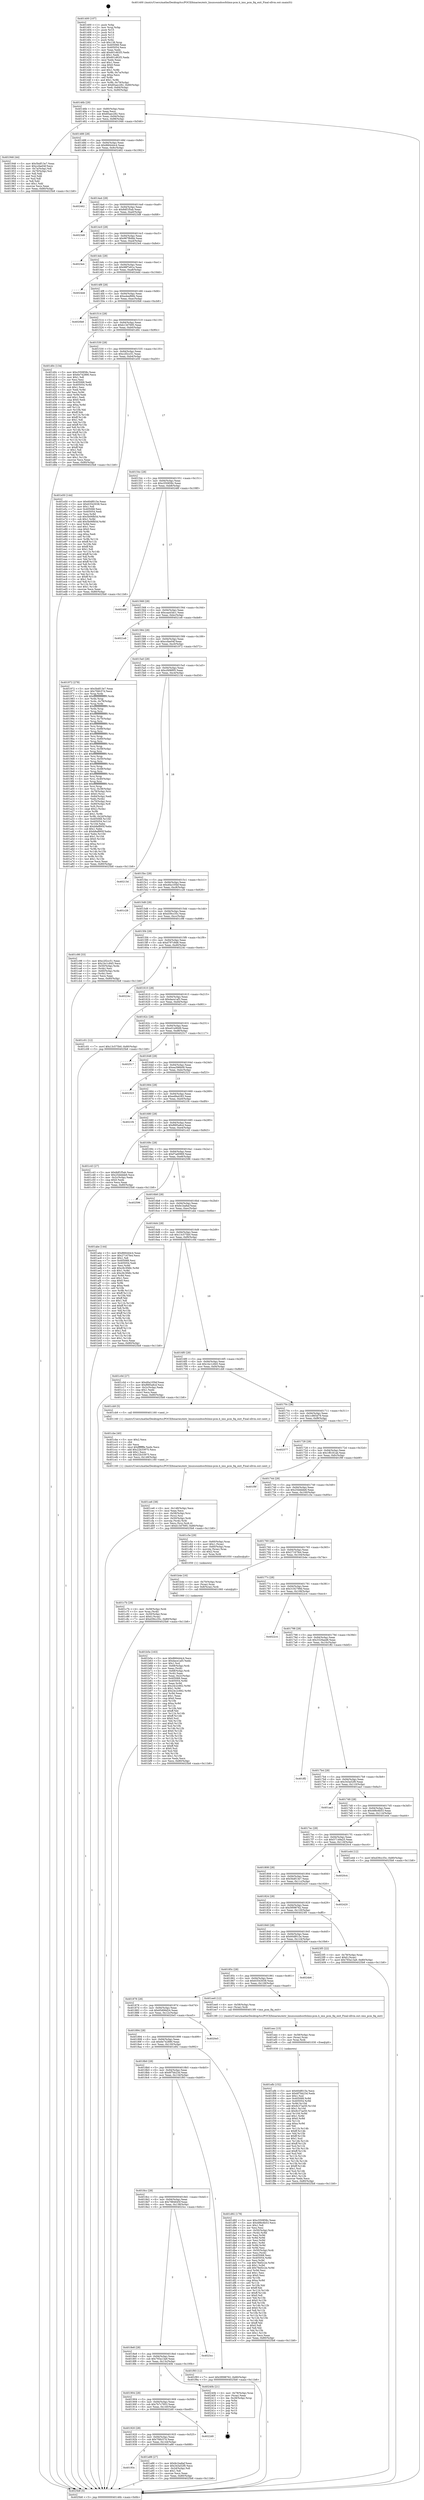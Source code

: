digraph "0x401400" {
  label = "0x401400 (/mnt/c/Users/mathe/Desktop/tcc/POCII/binaries/extr_linuxsoundsocfslimx-pcm.h_imx_pcm_fiq_exit_Final-ollvm.out::main(0))"
  labelloc = "t"
  node[shape=record]

  Entry [label="",width=0.3,height=0.3,shape=circle,fillcolor=black,style=filled]
  "0x40146b" [label="{
     0x40146b [29]\l
     | [instrs]\l
     &nbsp;&nbsp;0x40146b \<+3\>: mov -0x80(%rbp),%eax\l
     &nbsp;&nbsp;0x40146e \<+2\>: mov %eax,%ecx\l
     &nbsp;&nbsp;0x401470 \<+6\>: sub $0x85aec282,%ecx\l
     &nbsp;&nbsp;0x401476 \<+6\>: mov %eax,-0x94(%rbp)\l
     &nbsp;&nbsp;0x40147c \<+6\>: mov %ecx,-0x98(%rbp)\l
     &nbsp;&nbsp;0x401482 \<+6\>: je 0000000000401946 \<main+0x546\>\l
  }"]
  "0x401946" [label="{
     0x401946 [44]\l
     | [instrs]\l
     &nbsp;&nbsp;0x401946 \<+5\>: mov $0x5bdf13e7,%eax\l
     &nbsp;&nbsp;0x40194b \<+5\>: mov $0xccfae04f,%ecx\l
     &nbsp;&nbsp;0x401950 \<+3\>: mov -0x7a(%rbp),%dl\l
     &nbsp;&nbsp;0x401953 \<+4\>: mov -0x79(%rbp),%sil\l
     &nbsp;&nbsp;0x401957 \<+3\>: mov %dl,%dil\l
     &nbsp;&nbsp;0x40195a \<+3\>: and %sil,%dil\l
     &nbsp;&nbsp;0x40195d \<+3\>: xor %sil,%dl\l
     &nbsp;&nbsp;0x401960 \<+3\>: or %dl,%dil\l
     &nbsp;&nbsp;0x401963 \<+4\>: test $0x1,%dil\l
     &nbsp;&nbsp;0x401967 \<+3\>: cmovne %ecx,%eax\l
     &nbsp;&nbsp;0x40196a \<+3\>: mov %eax,-0x80(%rbp)\l
     &nbsp;&nbsp;0x40196d \<+5\>: jmp 00000000004025b8 \<main+0x11b8\>\l
  }"]
  "0x401488" [label="{
     0x401488 [28]\l
     | [instrs]\l
     &nbsp;&nbsp;0x401488 \<+5\>: jmp 000000000040148d \<main+0x8d\>\l
     &nbsp;&nbsp;0x40148d \<+6\>: mov -0x94(%rbp),%eax\l
     &nbsp;&nbsp;0x401493 \<+5\>: sub $0x866444c4,%eax\l
     &nbsp;&nbsp;0x401498 \<+6\>: mov %eax,-0x9c(%rbp)\l
     &nbsp;&nbsp;0x40149e \<+6\>: je 0000000000402462 \<main+0x1062\>\l
  }"]
  "0x4025b8" [label="{
     0x4025b8 [5]\l
     | [instrs]\l
     &nbsp;&nbsp;0x4025b8 \<+5\>: jmp 000000000040146b \<main+0x6b\>\l
  }"]
  "0x401400" [label="{
     0x401400 [107]\l
     | [instrs]\l
     &nbsp;&nbsp;0x401400 \<+1\>: push %rbp\l
     &nbsp;&nbsp;0x401401 \<+3\>: mov %rsp,%rbp\l
     &nbsp;&nbsp;0x401404 \<+2\>: push %r15\l
     &nbsp;&nbsp;0x401406 \<+2\>: push %r14\l
     &nbsp;&nbsp;0x401408 \<+2\>: push %r13\l
     &nbsp;&nbsp;0x40140a \<+2\>: push %r12\l
     &nbsp;&nbsp;0x40140c \<+1\>: push %rbx\l
     &nbsp;&nbsp;0x40140d \<+7\>: sub $0x138,%rsp\l
     &nbsp;&nbsp;0x401414 \<+7\>: mov 0x405068,%eax\l
     &nbsp;&nbsp;0x40141b \<+7\>: mov 0x405054,%ecx\l
     &nbsp;&nbsp;0x401422 \<+2\>: mov %eax,%edx\l
     &nbsp;&nbsp;0x401424 \<+6\>: add $0x601d62f3,%edx\l
     &nbsp;&nbsp;0x40142a \<+3\>: sub $0x1,%edx\l
     &nbsp;&nbsp;0x40142d \<+6\>: sub $0x601d62f3,%edx\l
     &nbsp;&nbsp;0x401433 \<+3\>: imul %edx,%eax\l
     &nbsp;&nbsp;0x401436 \<+3\>: and $0x1,%eax\l
     &nbsp;&nbsp;0x401439 \<+3\>: cmp $0x0,%eax\l
     &nbsp;&nbsp;0x40143c \<+4\>: sete %r8b\l
     &nbsp;&nbsp;0x401440 \<+4\>: and $0x1,%r8b\l
     &nbsp;&nbsp;0x401444 \<+4\>: mov %r8b,-0x7a(%rbp)\l
     &nbsp;&nbsp;0x401448 \<+3\>: cmp $0xa,%ecx\l
     &nbsp;&nbsp;0x40144b \<+4\>: setl %r8b\l
     &nbsp;&nbsp;0x40144f \<+4\>: and $0x1,%r8b\l
     &nbsp;&nbsp;0x401453 \<+4\>: mov %r8b,-0x79(%rbp)\l
     &nbsp;&nbsp;0x401457 \<+7\>: movl $0x85aec282,-0x80(%rbp)\l
     &nbsp;&nbsp;0x40145e \<+6\>: mov %edi,-0x84(%rbp)\l
     &nbsp;&nbsp;0x401464 \<+7\>: mov %rsi,-0x90(%rbp)\l
  }"]
  Exit [label="",width=0.3,height=0.3,shape=circle,fillcolor=black,style=filled,peripheries=2]
  "0x402462" [label="{
     0x402462\l
  }", style=dashed]
  "0x4014a4" [label="{
     0x4014a4 [28]\l
     | [instrs]\l
     &nbsp;&nbsp;0x4014a4 \<+5\>: jmp 00000000004014a9 \<main+0xa9\>\l
     &nbsp;&nbsp;0x4014a9 \<+6\>: mov -0x94(%rbp),%eax\l
     &nbsp;&nbsp;0x4014af \<+5\>: sub $0x8df1f5ab,%eax\l
     &nbsp;&nbsp;0x4014b4 \<+6\>: mov %eax,-0xa0(%rbp)\l
     &nbsp;&nbsp;0x4014ba \<+6\>: je 00000000004023d8 \<main+0xfd8\>\l
  }"]
  "0x401efb" [label="{
     0x401efb [152]\l
     | [instrs]\l
     &nbsp;&nbsp;0x401efb \<+5\>: mov $0x60df015e,%ecx\l
     &nbsp;&nbsp;0x401f00 \<+5\>: mov $0x6f7bb23d,%edx\l
     &nbsp;&nbsp;0x401f05 \<+3\>: mov $0x1,%sil\l
     &nbsp;&nbsp;0x401f08 \<+8\>: mov 0x405068,%r8d\l
     &nbsp;&nbsp;0x401f10 \<+8\>: mov 0x405054,%r9d\l
     &nbsp;&nbsp;0x401f18 \<+3\>: mov %r8d,%r10d\l
     &nbsp;&nbsp;0x401f1b \<+7\>: add $0x9c37ae50,%r10d\l
     &nbsp;&nbsp;0x401f22 \<+4\>: sub $0x1,%r10d\l
     &nbsp;&nbsp;0x401f26 \<+7\>: sub $0x9c37ae50,%r10d\l
     &nbsp;&nbsp;0x401f2d \<+4\>: imul %r10d,%r8d\l
     &nbsp;&nbsp;0x401f31 \<+4\>: and $0x1,%r8d\l
     &nbsp;&nbsp;0x401f35 \<+4\>: cmp $0x0,%r8d\l
     &nbsp;&nbsp;0x401f39 \<+4\>: sete %r11b\l
     &nbsp;&nbsp;0x401f3d \<+4\>: cmp $0xa,%r9d\l
     &nbsp;&nbsp;0x401f41 \<+3\>: setl %bl\l
     &nbsp;&nbsp;0x401f44 \<+3\>: mov %r11b,%r14b\l
     &nbsp;&nbsp;0x401f47 \<+4\>: xor $0xff,%r14b\l
     &nbsp;&nbsp;0x401f4b \<+3\>: mov %bl,%r15b\l
     &nbsp;&nbsp;0x401f4e \<+4\>: xor $0xff,%r15b\l
     &nbsp;&nbsp;0x401f52 \<+4\>: xor $0x1,%sil\l
     &nbsp;&nbsp;0x401f56 \<+3\>: mov %r14b,%r12b\l
     &nbsp;&nbsp;0x401f59 \<+4\>: and $0xff,%r12b\l
     &nbsp;&nbsp;0x401f5d \<+3\>: and %sil,%r11b\l
     &nbsp;&nbsp;0x401f60 \<+3\>: mov %r15b,%r13b\l
     &nbsp;&nbsp;0x401f63 \<+4\>: and $0xff,%r13b\l
     &nbsp;&nbsp;0x401f67 \<+3\>: and %sil,%bl\l
     &nbsp;&nbsp;0x401f6a \<+3\>: or %r11b,%r12b\l
     &nbsp;&nbsp;0x401f6d \<+3\>: or %bl,%r13b\l
     &nbsp;&nbsp;0x401f70 \<+3\>: xor %r13b,%r12b\l
     &nbsp;&nbsp;0x401f73 \<+3\>: or %r15b,%r14b\l
     &nbsp;&nbsp;0x401f76 \<+4\>: xor $0xff,%r14b\l
     &nbsp;&nbsp;0x401f7a \<+4\>: or $0x1,%sil\l
     &nbsp;&nbsp;0x401f7e \<+3\>: and %sil,%r14b\l
     &nbsp;&nbsp;0x401f81 \<+3\>: or %r14b,%r12b\l
     &nbsp;&nbsp;0x401f84 \<+4\>: test $0x1,%r12b\l
     &nbsp;&nbsp;0x401f88 \<+3\>: cmovne %edx,%ecx\l
     &nbsp;&nbsp;0x401f8b \<+3\>: mov %ecx,-0x80(%rbp)\l
     &nbsp;&nbsp;0x401f8e \<+5\>: jmp 00000000004025b8 \<main+0x11b8\>\l
  }"]
  "0x4023d8" [label="{
     0x4023d8\l
  }", style=dashed]
  "0x4014c0" [label="{
     0x4014c0 [28]\l
     | [instrs]\l
     &nbsp;&nbsp;0x4014c0 \<+5\>: jmp 00000000004014c5 \<main+0xc5\>\l
     &nbsp;&nbsp;0x4014c5 \<+6\>: mov -0x94(%rbp),%eax\l
     &nbsp;&nbsp;0x4014cb \<+5\>: sub $0x987f6dbb,%eax\l
     &nbsp;&nbsp;0x4014d0 \<+6\>: mov %eax,-0xa4(%rbp)\l
     &nbsp;&nbsp;0x4014d6 \<+6\>: je 00000000004023e4 \<main+0xfe4\>\l
  }"]
  "0x401eec" [label="{
     0x401eec [15]\l
     | [instrs]\l
     &nbsp;&nbsp;0x401eec \<+4\>: mov -0x58(%rbp),%rax\l
     &nbsp;&nbsp;0x401ef0 \<+3\>: mov (%rax),%rax\l
     &nbsp;&nbsp;0x401ef3 \<+3\>: mov %rax,%rdi\l
     &nbsp;&nbsp;0x401ef6 \<+5\>: call 0000000000401030 \<free@plt\>\l
     | [calls]\l
     &nbsp;&nbsp;0x401030 \{1\} (unknown)\l
  }"]
  "0x4023e4" [label="{
     0x4023e4\l
  }", style=dashed]
  "0x4014dc" [label="{
     0x4014dc [28]\l
     | [instrs]\l
     &nbsp;&nbsp;0x4014dc \<+5\>: jmp 00000000004014e1 \<main+0xe1\>\l
     &nbsp;&nbsp;0x4014e1 \<+6\>: mov -0x94(%rbp),%eax\l
     &nbsp;&nbsp;0x4014e7 \<+5\>: sub $0x98f7e91e,%eax\l
     &nbsp;&nbsp;0x4014ec \<+6\>: mov %eax,-0xa8(%rbp)\l
     &nbsp;&nbsp;0x4014f2 \<+6\>: je 00000000004024dd \<main+0x10dd\>\l
  }"]
  "0x401ce6" [label="{
     0x401ce6 [38]\l
     | [instrs]\l
     &nbsp;&nbsp;0x401ce6 \<+6\>: mov -0x148(%rbp),%ecx\l
     &nbsp;&nbsp;0x401cec \<+3\>: imul %eax,%ecx\l
     &nbsp;&nbsp;0x401cef \<+4\>: mov -0x58(%rbp),%rsi\l
     &nbsp;&nbsp;0x401cf3 \<+3\>: mov (%rsi),%rsi\l
     &nbsp;&nbsp;0x401cf6 \<+4\>: mov -0x50(%rbp),%rdi\l
     &nbsp;&nbsp;0x401cfa \<+3\>: movslq (%rdi),%rdi\l
     &nbsp;&nbsp;0x401cfd \<+3\>: mov %ecx,(%rsi,%rdi,4)\l
     &nbsp;&nbsp;0x401d00 \<+7\>: movl $0xb13d7695,-0x80(%rbp)\l
     &nbsp;&nbsp;0x401d07 \<+5\>: jmp 00000000004025b8 \<main+0x11b8\>\l
  }"]
  "0x4024dd" [label="{
     0x4024dd\l
  }", style=dashed]
  "0x4014f8" [label="{
     0x4014f8 [28]\l
     | [instrs]\l
     &nbsp;&nbsp;0x4014f8 \<+5\>: jmp 00000000004014fd \<main+0xfd\>\l
     &nbsp;&nbsp;0x4014fd \<+6\>: mov -0x94(%rbp),%eax\l
     &nbsp;&nbsp;0x401503 \<+5\>: sub $0xa4eef66b,%eax\l
     &nbsp;&nbsp;0x401508 \<+6\>: mov %eax,-0xac(%rbp)\l
     &nbsp;&nbsp;0x40150e \<+6\>: je 00000000004020b8 \<main+0xcb8\>\l
  }"]
  "0x401cbe" [label="{
     0x401cbe [40]\l
     | [instrs]\l
     &nbsp;&nbsp;0x401cbe \<+5\>: mov $0x2,%ecx\l
     &nbsp;&nbsp;0x401cc3 \<+1\>: cltd\l
     &nbsp;&nbsp;0x401cc4 \<+2\>: idiv %ecx\l
     &nbsp;&nbsp;0x401cc6 \<+6\>: imul $0xfffffffe,%edx,%ecx\l
     &nbsp;&nbsp;0x401ccc \<+6\>: add $0x22b33975,%ecx\l
     &nbsp;&nbsp;0x401cd2 \<+3\>: add $0x1,%ecx\l
     &nbsp;&nbsp;0x401cd5 \<+6\>: sub $0x22b33975,%ecx\l
     &nbsp;&nbsp;0x401cdb \<+6\>: mov %ecx,-0x148(%rbp)\l
     &nbsp;&nbsp;0x401ce1 \<+5\>: call 0000000000401160 \<next_i\>\l
     | [calls]\l
     &nbsp;&nbsp;0x401160 \{1\} (/mnt/c/Users/mathe/Desktop/tcc/POCII/binaries/extr_linuxsoundsocfslimx-pcm.h_imx_pcm_fiq_exit_Final-ollvm.out::next_i)\l
  }"]
  "0x4020b8" [label="{
     0x4020b8\l
  }", style=dashed]
  "0x401514" [label="{
     0x401514 [28]\l
     | [instrs]\l
     &nbsp;&nbsp;0x401514 \<+5\>: jmp 0000000000401519 \<main+0x119\>\l
     &nbsp;&nbsp;0x401519 \<+6\>: mov -0x94(%rbp),%eax\l
     &nbsp;&nbsp;0x40151f \<+5\>: sub $0xb13d7695,%eax\l
     &nbsp;&nbsp;0x401524 \<+6\>: mov %eax,-0xb0(%rbp)\l
     &nbsp;&nbsp;0x40152a \<+6\>: je 0000000000401d0c \<main+0x90c\>\l
  }"]
  "0x401c7b" [label="{
     0x401c7b [29]\l
     | [instrs]\l
     &nbsp;&nbsp;0x401c7b \<+4\>: mov -0x58(%rbp),%rdi\l
     &nbsp;&nbsp;0x401c7f \<+3\>: mov %rax,(%rdi)\l
     &nbsp;&nbsp;0x401c82 \<+4\>: mov -0x50(%rbp),%rax\l
     &nbsp;&nbsp;0x401c86 \<+6\>: movl $0x0,(%rax)\l
     &nbsp;&nbsp;0x401c8c \<+7\>: movl $0xd39cc35c,-0x80(%rbp)\l
     &nbsp;&nbsp;0x401c93 \<+5\>: jmp 00000000004025b8 \<main+0x11b8\>\l
  }"]
  "0x401d0c" [label="{
     0x401d0c [134]\l
     | [instrs]\l
     &nbsp;&nbsp;0x401d0c \<+5\>: mov $0xc550858c,%eax\l
     &nbsp;&nbsp;0x401d11 \<+5\>: mov $0x6e742890,%ecx\l
     &nbsp;&nbsp;0x401d16 \<+2\>: mov $0x1,%dl\l
     &nbsp;&nbsp;0x401d18 \<+2\>: xor %esi,%esi\l
     &nbsp;&nbsp;0x401d1a \<+7\>: mov 0x405068,%edi\l
     &nbsp;&nbsp;0x401d21 \<+8\>: mov 0x405054,%r8d\l
     &nbsp;&nbsp;0x401d29 \<+3\>: sub $0x1,%esi\l
     &nbsp;&nbsp;0x401d2c \<+3\>: mov %edi,%r9d\l
     &nbsp;&nbsp;0x401d2f \<+3\>: add %esi,%r9d\l
     &nbsp;&nbsp;0x401d32 \<+4\>: imul %r9d,%edi\l
     &nbsp;&nbsp;0x401d36 \<+3\>: and $0x1,%edi\l
     &nbsp;&nbsp;0x401d39 \<+3\>: cmp $0x0,%edi\l
     &nbsp;&nbsp;0x401d3c \<+4\>: sete %r10b\l
     &nbsp;&nbsp;0x401d40 \<+4\>: cmp $0xa,%r8d\l
     &nbsp;&nbsp;0x401d44 \<+4\>: setl %r11b\l
     &nbsp;&nbsp;0x401d48 \<+3\>: mov %r10b,%bl\l
     &nbsp;&nbsp;0x401d4b \<+3\>: xor $0xff,%bl\l
     &nbsp;&nbsp;0x401d4e \<+3\>: mov %r11b,%r14b\l
     &nbsp;&nbsp;0x401d51 \<+4\>: xor $0xff,%r14b\l
     &nbsp;&nbsp;0x401d55 \<+3\>: xor $0x1,%dl\l
     &nbsp;&nbsp;0x401d58 \<+3\>: mov %bl,%r15b\l
     &nbsp;&nbsp;0x401d5b \<+4\>: and $0xff,%r15b\l
     &nbsp;&nbsp;0x401d5f \<+3\>: and %dl,%r10b\l
     &nbsp;&nbsp;0x401d62 \<+3\>: mov %r14b,%r12b\l
     &nbsp;&nbsp;0x401d65 \<+4\>: and $0xff,%r12b\l
     &nbsp;&nbsp;0x401d69 \<+3\>: and %dl,%r11b\l
     &nbsp;&nbsp;0x401d6c \<+3\>: or %r10b,%r15b\l
     &nbsp;&nbsp;0x401d6f \<+3\>: or %r11b,%r12b\l
     &nbsp;&nbsp;0x401d72 \<+3\>: xor %r12b,%r15b\l
     &nbsp;&nbsp;0x401d75 \<+3\>: or %r14b,%bl\l
     &nbsp;&nbsp;0x401d78 \<+3\>: xor $0xff,%bl\l
     &nbsp;&nbsp;0x401d7b \<+3\>: or $0x1,%dl\l
     &nbsp;&nbsp;0x401d7e \<+2\>: and %dl,%bl\l
     &nbsp;&nbsp;0x401d80 \<+3\>: or %bl,%r15b\l
     &nbsp;&nbsp;0x401d83 \<+4\>: test $0x1,%r15b\l
     &nbsp;&nbsp;0x401d87 \<+3\>: cmovne %ecx,%eax\l
     &nbsp;&nbsp;0x401d8a \<+3\>: mov %eax,-0x80(%rbp)\l
     &nbsp;&nbsp;0x401d8d \<+5\>: jmp 00000000004025b8 \<main+0x11b8\>\l
  }"]
  "0x401530" [label="{
     0x401530 [28]\l
     | [instrs]\l
     &nbsp;&nbsp;0x401530 \<+5\>: jmp 0000000000401535 \<main+0x135\>\l
     &nbsp;&nbsp;0x401535 \<+6\>: mov -0x94(%rbp),%eax\l
     &nbsp;&nbsp;0x40153b \<+5\>: sub $0xc2f2cc51,%eax\l
     &nbsp;&nbsp;0x401540 \<+6\>: mov %eax,-0xb4(%rbp)\l
     &nbsp;&nbsp;0x401546 \<+6\>: je 0000000000401e50 \<main+0xa50\>\l
  }"]
  "0x401b5e" [label="{
     0x401b5e [163]\l
     | [instrs]\l
     &nbsp;&nbsp;0x401b5e \<+5\>: mov $0x866444c4,%ecx\l
     &nbsp;&nbsp;0x401b63 \<+5\>: mov $0xdace1af3,%edx\l
     &nbsp;&nbsp;0x401b68 \<+3\>: mov $0x1,%sil\l
     &nbsp;&nbsp;0x401b6b \<+4\>: mov -0x68(%rbp),%rdi\l
     &nbsp;&nbsp;0x401b6f \<+2\>: mov %eax,(%rdi)\l
     &nbsp;&nbsp;0x401b71 \<+4\>: mov -0x68(%rbp),%rdi\l
     &nbsp;&nbsp;0x401b75 \<+2\>: mov (%rdi),%eax\l
     &nbsp;&nbsp;0x401b77 \<+3\>: mov %eax,-0x2c(%rbp)\l
     &nbsp;&nbsp;0x401b7a \<+7\>: mov 0x405068,%eax\l
     &nbsp;&nbsp;0x401b81 \<+8\>: mov 0x405054,%r8d\l
     &nbsp;&nbsp;0x401b89 \<+3\>: mov %eax,%r9d\l
     &nbsp;&nbsp;0x401b8c \<+7\>: sub $0x24c2c662,%r9d\l
     &nbsp;&nbsp;0x401b93 \<+4\>: sub $0x1,%r9d\l
     &nbsp;&nbsp;0x401b97 \<+7\>: add $0x24c2c662,%r9d\l
     &nbsp;&nbsp;0x401b9e \<+4\>: imul %r9d,%eax\l
     &nbsp;&nbsp;0x401ba2 \<+3\>: and $0x1,%eax\l
     &nbsp;&nbsp;0x401ba5 \<+3\>: cmp $0x0,%eax\l
     &nbsp;&nbsp;0x401ba8 \<+4\>: sete %r10b\l
     &nbsp;&nbsp;0x401bac \<+4\>: cmp $0xa,%r8d\l
     &nbsp;&nbsp;0x401bb0 \<+4\>: setl %r11b\l
     &nbsp;&nbsp;0x401bb4 \<+3\>: mov %r10b,%bl\l
     &nbsp;&nbsp;0x401bb7 \<+3\>: xor $0xff,%bl\l
     &nbsp;&nbsp;0x401bba \<+3\>: mov %r11b,%r14b\l
     &nbsp;&nbsp;0x401bbd \<+4\>: xor $0xff,%r14b\l
     &nbsp;&nbsp;0x401bc1 \<+4\>: xor $0x0,%sil\l
     &nbsp;&nbsp;0x401bc5 \<+3\>: mov %bl,%r15b\l
     &nbsp;&nbsp;0x401bc8 \<+4\>: and $0x0,%r15b\l
     &nbsp;&nbsp;0x401bcc \<+3\>: and %sil,%r10b\l
     &nbsp;&nbsp;0x401bcf \<+3\>: mov %r14b,%r12b\l
     &nbsp;&nbsp;0x401bd2 \<+4\>: and $0x0,%r12b\l
     &nbsp;&nbsp;0x401bd6 \<+3\>: and %sil,%r11b\l
     &nbsp;&nbsp;0x401bd9 \<+3\>: or %r10b,%r15b\l
     &nbsp;&nbsp;0x401bdc \<+3\>: or %r11b,%r12b\l
     &nbsp;&nbsp;0x401bdf \<+3\>: xor %r12b,%r15b\l
     &nbsp;&nbsp;0x401be2 \<+3\>: or %r14b,%bl\l
     &nbsp;&nbsp;0x401be5 \<+3\>: xor $0xff,%bl\l
     &nbsp;&nbsp;0x401be8 \<+4\>: or $0x0,%sil\l
     &nbsp;&nbsp;0x401bec \<+3\>: and %sil,%bl\l
     &nbsp;&nbsp;0x401bef \<+3\>: or %bl,%r15b\l
     &nbsp;&nbsp;0x401bf2 \<+4\>: test $0x1,%r15b\l
     &nbsp;&nbsp;0x401bf6 \<+3\>: cmovne %edx,%ecx\l
     &nbsp;&nbsp;0x401bf9 \<+3\>: mov %ecx,-0x80(%rbp)\l
     &nbsp;&nbsp;0x401bfc \<+5\>: jmp 00000000004025b8 \<main+0x11b8\>\l
  }"]
  "0x401e50" [label="{
     0x401e50 [144]\l
     | [instrs]\l
     &nbsp;&nbsp;0x401e50 \<+5\>: mov $0x60df015e,%eax\l
     &nbsp;&nbsp;0x401e55 \<+5\>: mov $0x63543038,%ecx\l
     &nbsp;&nbsp;0x401e5a \<+2\>: mov $0x1,%dl\l
     &nbsp;&nbsp;0x401e5c \<+7\>: mov 0x405068,%esi\l
     &nbsp;&nbsp;0x401e63 \<+7\>: mov 0x405054,%edi\l
     &nbsp;&nbsp;0x401e6a \<+3\>: mov %esi,%r8d\l
     &nbsp;&nbsp;0x401e6d \<+7\>: sub $0x5b06fb5d,%r8d\l
     &nbsp;&nbsp;0x401e74 \<+4\>: sub $0x1,%r8d\l
     &nbsp;&nbsp;0x401e78 \<+7\>: add $0x5b06fb5d,%r8d\l
     &nbsp;&nbsp;0x401e7f \<+4\>: imul %r8d,%esi\l
     &nbsp;&nbsp;0x401e83 \<+3\>: and $0x1,%esi\l
     &nbsp;&nbsp;0x401e86 \<+3\>: cmp $0x0,%esi\l
     &nbsp;&nbsp;0x401e89 \<+4\>: sete %r9b\l
     &nbsp;&nbsp;0x401e8d \<+3\>: cmp $0xa,%edi\l
     &nbsp;&nbsp;0x401e90 \<+4\>: setl %r10b\l
     &nbsp;&nbsp;0x401e94 \<+3\>: mov %r9b,%r11b\l
     &nbsp;&nbsp;0x401e97 \<+4\>: xor $0xff,%r11b\l
     &nbsp;&nbsp;0x401e9b \<+3\>: mov %r10b,%bl\l
     &nbsp;&nbsp;0x401e9e \<+3\>: xor $0xff,%bl\l
     &nbsp;&nbsp;0x401ea1 \<+3\>: xor $0x1,%dl\l
     &nbsp;&nbsp;0x401ea4 \<+3\>: mov %r11b,%r14b\l
     &nbsp;&nbsp;0x401ea7 \<+4\>: and $0xff,%r14b\l
     &nbsp;&nbsp;0x401eab \<+3\>: and %dl,%r9b\l
     &nbsp;&nbsp;0x401eae \<+3\>: mov %bl,%r15b\l
     &nbsp;&nbsp;0x401eb1 \<+4\>: and $0xff,%r15b\l
     &nbsp;&nbsp;0x401eb5 \<+3\>: and %dl,%r10b\l
     &nbsp;&nbsp;0x401eb8 \<+3\>: or %r9b,%r14b\l
     &nbsp;&nbsp;0x401ebb \<+3\>: or %r10b,%r15b\l
     &nbsp;&nbsp;0x401ebe \<+3\>: xor %r15b,%r14b\l
     &nbsp;&nbsp;0x401ec1 \<+3\>: or %bl,%r11b\l
     &nbsp;&nbsp;0x401ec4 \<+4\>: xor $0xff,%r11b\l
     &nbsp;&nbsp;0x401ec8 \<+3\>: or $0x1,%dl\l
     &nbsp;&nbsp;0x401ecb \<+3\>: and %dl,%r11b\l
     &nbsp;&nbsp;0x401ece \<+3\>: or %r11b,%r14b\l
     &nbsp;&nbsp;0x401ed1 \<+4\>: test $0x1,%r14b\l
     &nbsp;&nbsp;0x401ed5 \<+3\>: cmovne %ecx,%eax\l
     &nbsp;&nbsp;0x401ed8 \<+3\>: mov %eax,-0x80(%rbp)\l
     &nbsp;&nbsp;0x401edb \<+5\>: jmp 00000000004025b8 \<main+0x11b8\>\l
  }"]
  "0x40154c" [label="{
     0x40154c [28]\l
     | [instrs]\l
     &nbsp;&nbsp;0x40154c \<+5\>: jmp 0000000000401551 \<main+0x151\>\l
     &nbsp;&nbsp;0x401551 \<+6\>: mov -0x94(%rbp),%eax\l
     &nbsp;&nbsp;0x401557 \<+5\>: sub $0xc550858c,%eax\l
     &nbsp;&nbsp;0x40155c \<+6\>: mov %eax,-0xb8(%rbp)\l
     &nbsp;&nbsp;0x401562 \<+6\>: je 000000000040248f \<main+0x108f\>\l
  }"]
  "0x40193c" [label="{
     0x40193c\l
  }", style=dashed]
  "0x40248f" [label="{
     0x40248f\l
  }", style=dashed]
  "0x401568" [label="{
     0x401568 [28]\l
     | [instrs]\l
     &nbsp;&nbsp;0x401568 \<+5\>: jmp 000000000040156d \<main+0x16d\>\l
     &nbsp;&nbsp;0x40156d \<+6\>: mov -0x94(%rbp),%eax\l
     &nbsp;&nbsp;0x401573 \<+5\>: sub $0xcaa43dc1,%eax\l
     &nbsp;&nbsp;0x401578 \<+6\>: mov %eax,-0xbc(%rbp)\l
     &nbsp;&nbsp;0x40157e \<+6\>: je 00000000004021e8 \<main+0xde8\>\l
  }"]
  "0x401a88" [label="{
     0x401a88 [27]\l
     | [instrs]\l
     &nbsp;&nbsp;0x401a88 \<+5\>: mov $0xfe1ba8af,%eax\l
     &nbsp;&nbsp;0x401a8d \<+5\>: mov $0x343a52f0,%ecx\l
     &nbsp;&nbsp;0x401a92 \<+3\>: mov -0x2d(%rbp),%dl\l
     &nbsp;&nbsp;0x401a95 \<+3\>: test $0x1,%dl\l
     &nbsp;&nbsp;0x401a98 \<+3\>: cmovne %ecx,%eax\l
     &nbsp;&nbsp;0x401a9b \<+3\>: mov %eax,-0x80(%rbp)\l
     &nbsp;&nbsp;0x401a9e \<+5\>: jmp 00000000004025b8 \<main+0x11b8\>\l
  }"]
  "0x4021e8" [label="{
     0x4021e8\l
  }", style=dashed]
  "0x401584" [label="{
     0x401584 [28]\l
     | [instrs]\l
     &nbsp;&nbsp;0x401584 \<+5\>: jmp 0000000000401589 \<main+0x189\>\l
     &nbsp;&nbsp;0x401589 \<+6\>: mov -0x94(%rbp),%eax\l
     &nbsp;&nbsp;0x40158f \<+5\>: sub $0xccfae04f,%eax\l
     &nbsp;&nbsp;0x401594 \<+6\>: mov %eax,-0xc0(%rbp)\l
     &nbsp;&nbsp;0x40159a \<+6\>: je 0000000000401972 \<main+0x572\>\l
  }"]
  "0x401920" [label="{
     0x401920 [28]\l
     | [instrs]\l
     &nbsp;&nbsp;0x401920 \<+5\>: jmp 0000000000401925 \<main+0x525\>\l
     &nbsp;&nbsp;0x401925 \<+6\>: mov -0x94(%rbp),%eax\l
     &nbsp;&nbsp;0x40192b \<+5\>: sub $0x7f4fc57d,%eax\l
     &nbsp;&nbsp;0x401930 \<+6\>: mov %eax,-0x144(%rbp)\l
     &nbsp;&nbsp;0x401936 \<+6\>: je 0000000000401a88 \<main+0x688\>\l
  }"]
  "0x401972" [label="{
     0x401972 [278]\l
     | [instrs]\l
     &nbsp;&nbsp;0x401972 \<+5\>: mov $0x5bdf13e7,%eax\l
     &nbsp;&nbsp;0x401977 \<+5\>: mov $0x7f4fc57d,%ecx\l
     &nbsp;&nbsp;0x40197c \<+3\>: mov %rsp,%rdx\l
     &nbsp;&nbsp;0x40197f \<+4\>: add $0xfffffffffffffff0,%rdx\l
     &nbsp;&nbsp;0x401983 \<+3\>: mov %rdx,%rsp\l
     &nbsp;&nbsp;0x401986 \<+4\>: mov %rdx,-0x78(%rbp)\l
     &nbsp;&nbsp;0x40198a \<+3\>: mov %rsp,%rdx\l
     &nbsp;&nbsp;0x40198d \<+4\>: add $0xfffffffffffffff0,%rdx\l
     &nbsp;&nbsp;0x401991 \<+3\>: mov %rdx,%rsp\l
     &nbsp;&nbsp;0x401994 \<+3\>: mov %rsp,%rsi\l
     &nbsp;&nbsp;0x401997 \<+4\>: add $0xfffffffffffffff0,%rsi\l
     &nbsp;&nbsp;0x40199b \<+3\>: mov %rsi,%rsp\l
     &nbsp;&nbsp;0x40199e \<+4\>: mov %rsi,-0x70(%rbp)\l
     &nbsp;&nbsp;0x4019a2 \<+3\>: mov %rsp,%rsi\l
     &nbsp;&nbsp;0x4019a5 \<+4\>: add $0xfffffffffffffff0,%rsi\l
     &nbsp;&nbsp;0x4019a9 \<+3\>: mov %rsi,%rsp\l
     &nbsp;&nbsp;0x4019ac \<+4\>: mov %rsi,-0x68(%rbp)\l
     &nbsp;&nbsp;0x4019b0 \<+3\>: mov %rsp,%rsi\l
     &nbsp;&nbsp;0x4019b3 \<+4\>: add $0xfffffffffffffff0,%rsi\l
     &nbsp;&nbsp;0x4019b7 \<+3\>: mov %rsi,%rsp\l
     &nbsp;&nbsp;0x4019ba \<+4\>: mov %rsi,-0x60(%rbp)\l
     &nbsp;&nbsp;0x4019be \<+3\>: mov %rsp,%rsi\l
     &nbsp;&nbsp;0x4019c1 \<+4\>: add $0xfffffffffffffff0,%rsi\l
     &nbsp;&nbsp;0x4019c5 \<+3\>: mov %rsi,%rsp\l
     &nbsp;&nbsp;0x4019c8 \<+4\>: mov %rsi,-0x58(%rbp)\l
     &nbsp;&nbsp;0x4019cc \<+3\>: mov %rsp,%rsi\l
     &nbsp;&nbsp;0x4019cf \<+4\>: add $0xfffffffffffffff0,%rsi\l
     &nbsp;&nbsp;0x4019d3 \<+3\>: mov %rsi,%rsp\l
     &nbsp;&nbsp;0x4019d6 \<+4\>: mov %rsi,-0x50(%rbp)\l
     &nbsp;&nbsp;0x4019da \<+3\>: mov %rsp,%rsi\l
     &nbsp;&nbsp;0x4019dd \<+4\>: add $0xfffffffffffffff0,%rsi\l
     &nbsp;&nbsp;0x4019e1 \<+3\>: mov %rsi,%rsp\l
     &nbsp;&nbsp;0x4019e4 \<+4\>: mov %rsi,-0x48(%rbp)\l
     &nbsp;&nbsp;0x4019e8 \<+3\>: mov %rsp,%rsi\l
     &nbsp;&nbsp;0x4019eb \<+4\>: add $0xfffffffffffffff0,%rsi\l
     &nbsp;&nbsp;0x4019ef \<+3\>: mov %rsi,%rsp\l
     &nbsp;&nbsp;0x4019f2 \<+4\>: mov %rsi,-0x40(%rbp)\l
     &nbsp;&nbsp;0x4019f6 \<+3\>: mov %rsp,%rsi\l
     &nbsp;&nbsp;0x4019f9 \<+4\>: add $0xfffffffffffffff0,%rsi\l
     &nbsp;&nbsp;0x4019fd \<+3\>: mov %rsi,%rsp\l
     &nbsp;&nbsp;0x401a00 \<+4\>: mov %rsi,-0x38(%rbp)\l
     &nbsp;&nbsp;0x401a04 \<+4\>: mov -0x78(%rbp),%rsi\l
     &nbsp;&nbsp;0x401a08 \<+6\>: movl $0x0,(%rsi)\l
     &nbsp;&nbsp;0x401a0e \<+6\>: mov -0x84(%rbp),%edi\l
     &nbsp;&nbsp;0x401a14 \<+2\>: mov %edi,(%rdx)\l
     &nbsp;&nbsp;0x401a16 \<+4\>: mov -0x70(%rbp),%rsi\l
     &nbsp;&nbsp;0x401a1a \<+7\>: mov -0x90(%rbp),%r8\l
     &nbsp;&nbsp;0x401a21 \<+3\>: mov %r8,(%rsi)\l
     &nbsp;&nbsp;0x401a24 \<+3\>: cmpl $0x2,(%rdx)\l
     &nbsp;&nbsp;0x401a27 \<+4\>: setne %r9b\l
     &nbsp;&nbsp;0x401a2b \<+4\>: and $0x1,%r9b\l
     &nbsp;&nbsp;0x401a2f \<+4\>: mov %r9b,-0x2d(%rbp)\l
     &nbsp;&nbsp;0x401a33 \<+8\>: mov 0x405068,%r10d\l
     &nbsp;&nbsp;0x401a3b \<+8\>: mov 0x405054,%r11d\l
     &nbsp;&nbsp;0x401a43 \<+3\>: mov %r10d,%ebx\l
     &nbsp;&nbsp;0x401a46 \<+6\>: add $0xb8af895f,%ebx\l
     &nbsp;&nbsp;0x401a4c \<+3\>: sub $0x1,%ebx\l
     &nbsp;&nbsp;0x401a4f \<+6\>: sub $0xb8af895f,%ebx\l
     &nbsp;&nbsp;0x401a55 \<+4\>: imul %ebx,%r10d\l
     &nbsp;&nbsp;0x401a59 \<+4\>: and $0x1,%r10d\l
     &nbsp;&nbsp;0x401a5d \<+4\>: cmp $0x0,%r10d\l
     &nbsp;&nbsp;0x401a61 \<+4\>: sete %r9b\l
     &nbsp;&nbsp;0x401a65 \<+4\>: cmp $0xa,%r11d\l
     &nbsp;&nbsp;0x401a69 \<+4\>: setl %r14b\l
     &nbsp;&nbsp;0x401a6d \<+3\>: mov %r9b,%r15b\l
     &nbsp;&nbsp;0x401a70 \<+3\>: and %r14b,%r15b\l
     &nbsp;&nbsp;0x401a73 \<+3\>: xor %r14b,%r9b\l
     &nbsp;&nbsp;0x401a76 \<+3\>: or %r9b,%r15b\l
     &nbsp;&nbsp;0x401a79 \<+4\>: test $0x1,%r15b\l
     &nbsp;&nbsp;0x401a7d \<+3\>: cmovne %ecx,%eax\l
     &nbsp;&nbsp;0x401a80 \<+3\>: mov %eax,-0x80(%rbp)\l
     &nbsp;&nbsp;0x401a83 \<+5\>: jmp 00000000004025b8 \<main+0x11b8\>\l
  }"]
  "0x4015a0" [label="{
     0x4015a0 [28]\l
     | [instrs]\l
     &nbsp;&nbsp;0x4015a0 \<+5\>: jmp 00000000004015a5 \<main+0x1a5\>\l
     &nbsp;&nbsp;0x4015a5 \<+6\>: mov -0x94(%rbp),%eax\l
     &nbsp;&nbsp;0x4015ab \<+5\>: sub $0xcf496f05,%eax\l
     &nbsp;&nbsp;0x4015b0 \<+6\>: mov %eax,-0xc4(%rbp)\l
     &nbsp;&nbsp;0x4015b6 \<+6\>: je 000000000040213d \<main+0xd3d\>\l
  }"]
  "0x4022d0" [label="{
     0x4022d0\l
  }", style=dashed]
  "0x401904" [label="{
     0x401904 [28]\l
     | [instrs]\l
     &nbsp;&nbsp;0x401904 \<+5\>: jmp 0000000000401909 \<main+0x509\>\l
     &nbsp;&nbsp;0x401909 \<+6\>: mov -0x94(%rbp),%eax\l
     &nbsp;&nbsp;0x40190f \<+5\>: sub $0x7b7c7953,%eax\l
     &nbsp;&nbsp;0x401914 \<+6\>: mov %eax,-0x140(%rbp)\l
     &nbsp;&nbsp;0x40191a \<+6\>: je 00000000004022d0 \<main+0xed0\>\l
  }"]
  "0x40213d" [label="{
     0x40213d\l
  }", style=dashed]
  "0x4015bc" [label="{
     0x4015bc [28]\l
     | [instrs]\l
     &nbsp;&nbsp;0x4015bc \<+5\>: jmp 00000000004015c1 \<main+0x1c1\>\l
     &nbsp;&nbsp;0x4015c1 \<+6\>: mov -0x94(%rbp),%eax\l
     &nbsp;&nbsp;0x4015c7 \<+5\>: sub $0xd0a105bf,%eax\l
     &nbsp;&nbsp;0x4015cc \<+6\>: mov %eax,-0xc8(%rbp)\l
     &nbsp;&nbsp;0x4015d2 \<+6\>: je 0000000000401c28 \<main+0x828\>\l
  }"]
  "0x40240b" [label="{
     0x40240b [21]\l
     | [instrs]\l
     &nbsp;&nbsp;0x40240b \<+4\>: mov -0x78(%rbp),%rax\l
     &nbsp;&nbsp;0x40240f \<+2\>: mov (%rax),%eax\l
     &nbsp;&nbsp;0x402411 \<+4\>: lea -0x28(%rbp),%rsp\l
     &nbsp;&nbsp;0x402415 \<+1\>: pop %rbx\l
     &nbsp;&nbsp;0x402416 \<+2\>: pop %r12\l
     &nbsp;&nbsp;0x402418 \<+2\>: pop %r13\l
     &nbsp;&nbsp;0x40241a \<+2\>: pop %r14\l
     &nbsp;&nbsp;0x40241c \<+2\>: pop %r15\l
     &nbsp;&nbsp;0x40241e \<+1\>: pop %rbp\l
     &nbsp;&nbsp;0x40241f \<+1\>: ret\l
  }"]
  "0x401c28" [label="{
     0x401c28\l
  }", style=dashed]
  "0x4015d8" [label="{
     0x4015d8 [28]\l
     | [instrs]\l
     &nbsp;&nbsp;0x4015d8 \<+5\>: jmp 00000000004015dd \<main+0x1dd\>\l
     &nbsp;&nbsp;0x4015dd \<+6\>: mov -0x94(%rbp),%eax\l
     &nbsp;&nbsp;0x4015e3 \<+5\>: sub $0xd39cc35c,%eax\l
     &nbsp;&nbsp;0x4015e8 \<+6\>: mov %eax,-0xcc(%rbp)\l
     &nbsp;&nbsp;0x4015ee \<+6\>: je 0000000000401c98 \<main+0x898\>\l
  }"]
  "0x4018e8" [label="{
     0x4018e8 [28]\l
     | [instrs]\l
     &nbsp;&nbsp;0x4018e8 \<+5\>: jmp 00000000004018ed \<main+0x4ed\>\l
     &nbsp;&nbsp;0x4018ed \<+6\>: mov -0x94(%rbp),%eax\l
     &nbsp;&nbsp;0x4018f3 \<+5\>: sub $0x793a13a9,%eax\l
     &nbsp;&nbsp;0x4018f8 \<+6\>: mov %eax,-0x13c(%rbp)\l
     &nbsp;&nbsp;0x4018fe \<+6\>: je 000000000040240b \<main+0x100b\>\l
  }"]
  "0x401c98" [label="{
     0x401c98 [33]\l
     | [instrs]\l
     &nbsp;&nbsp;0x401c98 \<+5\>: mov $0xc2f2cc51,%eax\l
     &nbsp;&nbsp;0x401c9d \<+5\>: mov $0x1bc1c845,%ecx\l
     &nbsp;&nbsp;0x401ca2 \<+4\>: mov -0x50(%rbp),%rdx\l
     &nbsp;&nbsp;0x401ca6 \<+2\>: mov (%rdx),%esi\l
     &nbsp;&nbsp;0x401ca8 \<+4\>: mov -0x60(%rbp),%rdx\l
     &nbsp;&nbsp;0x401cac \<+2\>: cmp (%rdx),%esi\l
     &nbsp;&nbsp;0x401cae \<+3\>: cmovl %ecx,%eax\l
     &nbsp;&nbsp;0x401cb1 \<+3\>: mov %eax,-0x80(%rbp)\l
     &nbsp;&nbsp;0x401cb4 \<+5\>: jmp 00000000004025b8 \<main+0x11b8\>\l
  }"]
  "0x4015f4" [label="{
     0x4015f4 [28]\l
     | [instrs]\l
     &nbsp;&nbsp;0x4015f4 \<+5\>: jmp 00000000004015f9 \<main+0x1f9\>\l
     &nbsp;&nbsp;0x4015f9 \<+6\>: mov -0x94(%rbp),%eax\l
     &nbsp;&nbsp;0x4015ff \<+5\>: sub $0xd797c8d6,%eax\l
     &nbsp;&nbsp;0x401604 \<+6\>: mov %eax,-0xd0(%rbp)\l
     &nbsp;&nbsp;0x40160a \<+6\>: je 000000000040224c \<main+0xe4c\>\l
  }"]
  "0x4023cc" [label="{
     0x4023cc\l
  }", style=dashed]
  "0x40224c" [label="{
     0x40224c\l
  }", style=dashed]
  "0x401610" [label="{
     0x401610 [28]\l
     | [instrs]\l
     &nbsp;&nbsp;0x401610 \<+5\>: jmp 0000000000401615 \<main+0x215\>\l
     &nbsp;&nbsp;0x401615 \<+6\>: mov -0x94(%rbp),%eax\l
     &nbsp;&nbsp;0x40161b \<+5\>: sub $0xdace1af3,%eax\l
     &nbsp;&nbsp;0x401620 \<+6\>: mov %eax,-0xd4(%rbp)\l
     &nbsp;&nbsp;0x401626 \<+6\>: je 0000000000401c01 \<main+0x801\>\l
  }"]
  "0x4018cc" [label="{
     0x4018cc [28]\l
     | [instrs]\l
     &nbsp;&nbsp;0x4018cc \<+5\>: jmp 00000000004018d1 \<main+0x4d1\>\l
     &nbsp;&nbsp;0x4018d1 \<+6\>: mov -0x94(%rbp),%eax\l
     &nbsp;&nbsp;0x4018d7 \<+5\>: sub $0x7884645f,%eax\l
     &nbsp;&nbsp;0x4018dc \<+6\>: mov %eax,-0x138(%rbp)\l
     &nbsp;&nbsp;0x4018e2 \<+6\>: je 00000000004023cc \<main+0xfcc\>\l
  }"]
  "0x401c01" [label="{
     0x401c01 [12]\l
     | [instrs]\l
     &nbsp;&nbsp;0x401c01 \<+7\>: movl $0x13c575b0,-0x80(%rbp)\l
     &nbsp;&nbsp;0x401c08 \<+5\>: jmp 00000000004025b8 \<main+0x11b8\>\l
  }"]
  "0x40162c" [label="{
     0x40162c [28]\l
     | [instrs]\l
     &nbsp;&nbsp;0x40162c \<+5\>: jmp 0000000000401631 \<main+0x231\>\l
     &nbsp;&nbsp;0x401631 \<+6\>: mov -0x94(%rbp),%eax\l
     &nbsp;&nbsp;0x401637 \<+5\>: sub $0xe01e90d9,%eax\l
     &nbsp;&nbsp;0x40163c \<+6\>: mov %eax,-0xd8(%rbp)\l
     &nbsp;&nbsp;0x401642 \<+6\>: je 0000000000402517 \<main+0x1117\>\l
  }"]
  "0x401f93" [label="{
     0x401f93 [12]\l
     | [instrs]\l
     &nbsp;&nbsp;0x401f93 \<+7\>: movl $0x5f098762,-0x80(%rbp)\l
     &nbsp;&nbsp;0x401f9a \<+5\>: jmp 00000000004025b8 \<main+0x11b8\>\l
  }"]
  "0x402517" [label="{
     0x402517\l
  }", style=dashed]
  "0x401648" [label="{
     0x401648 [28]\l
     | [instrs]\l
     &nbsp;&nbsp;0x401648 \<+5\>: jmp 000000000040164d \<main+0x24d\>\l
     &nbsp;&nbsp;0x40164d \<+6\>: mov -0x94(%rbp),%eax\l
     &nbsp;&nbsp;0x401653 \<+5\>: sub $0xea396b09,%eax\l
     &nbsp;&nbsp;0x401658 \<+6\>: mov %eax,-0xdc(%rbp)\l
     &nbsp;&nbsp;0x40165e \<+6\>: je 0000000000402323 \<main+0xf23\>\l
  }"]
  "0x4018b0" [label="{
     0x4018b0 [28]\l
     | [instrs]\l
     &nbsp;&nbsp;0x4018b0 \<+5\>: jmp 00000000004018b5 \<main+0x4b5\>\l
     &nbsp;&nbsp;0x4018b5 \<+6\>: mov -0x94(%rbp),%eax\l
     &nbsp;&nbsp;0x4018bb \<+5\>: sub $0x6f7bb23d,%eax\l
     &nbsp;&nbsp;0x4018c0 \<+6\>: mov %eax,-0x134(%rbp)\l
     &nbsp;&nbsp;0x4018c6 \<+6\>: je 0000000000401f93 \<main+0xb93\>\l
  }"]
  "0x402323" [label="{
     0x402323\l
  }", style=dashed]
  "0x401664" [label="{
     0x401664 [28]\l
     | [instrs]\l
     &nbsp;&nbsp;0x401664 \<+5\>: jmp 0000000000401669 \<main+0x269\>\l
     &nbsp;&nbsp;0x401669 \<+6\>: mov -0x94(%rbp),%eax\l
     &nbsp;&nbsp;0x40166f \<+5\>: sub $0xed9a4283,%eax\l
     &nbsp;&nbsp;0x401674 \<+6\>: mov %eax,-0xe0(%rbp)\l
     &nbsp;&nbsp;0x40167a \<+6\>: je 00000000004021f4 \<main+0xdf4\>\l
  }"]
  "0x401d92" [label="{
     0x401d92 [178]\l
     | [instrs]\l
     &nbsp;&nbsp;0x401d92 \<+5\>: mov $0xc550858c,%eax\l
     &nbsp;&nbsp;0x401d97 \<+5\>: mov $0x488c6b53,%ecx\l
     &nbsp;&nbsp;0x401d9c \<+2\>: mov $0x1,%dl\l
     &nbsp;&nbsp;0x401d9e \<+2\>: xor %esi,%esi\l
     &nbsp;&nbsp;0x401da0 \<+4\>: mov -0x50(%rbp),%rdi\l
     &nbsp;&nbsp;0x401da4 \<+3\>: mov (%rdi),%r8d\l
     &nbsp;&nbsp;0x401da7 \<+3\>: mov %esi,%r9d\l
     &nbsp;&nbsp;0x401daa \<+3\>: sub %r8d,%r9d\l
     &nbsp;&nbsp;0x401dad \<+3\>: mov %esi,%r8d\l
     &nbsp;&nbsp;0x401db0 \<+4\>: sub $0x1,%r8d\l
     &nbsp;&nbsp;0x401db4 \<+3\>: add %r8d,%r9d\l
     &nbsp;&nbsp;0x401db7 \<+3\>: sub %r9d,%esi\l
     &nbsp;&nbsp;0x401dba \<+4\>: mov -0x50(%rbp),%rdi\l
     &nbsp;&nbsp;0x401dbe \<+2\>: mov %esi,(%rdi)\l
     &nbsp;&nbsp;0x401dc0 \<+7\>: mov 0x405068,%esi\l
     &nbsp;&nbsp;0x401dc7 \<+8\>: mov 0x405054,%r8d\l
     &nbsp;&nbsp;0x401dcf \<+3\>: mov %esi,%r9d\l
     &nbsp;&nbsp;0x401dd2 \<+7\>: sub $0x78ef2c2e,%r9d\l
     &nbsp;&nbsp;0x401dd9 \<+4\>: sub $0x1,%r9d\l
     &nbsp;&nbsp;0x401ddd \<+7\>: add $0x78ef2c2e,%r9d\l
     &nbsp;&nbsp;0x401de4 \<+4\>: imul %r9d,%esi\l
     &nbsp;&nbsp;0x401de8 \<+3\>: and $0x1,%esi\l
     &nbsp;&nbsp;0x401deb \<+3\>: cmp $0x0,%esi\l
     &nbsp;&nbsp;0x401dee \<+4\>: sete %r10b\l
     &nbsp;&nbsp;0x401df2 \<+4\>: cmp $0xa,%r8d\l
     &nbsp;&nbsp;0x401df6 \<+4\>: setl %r11b\l
     &nbsp;&nbsp;0x401dfa \<+3\>: mov %r10b,%bl\l
     &nbsp;&nbsp;0x401dfd \<+3\>: xor $0xff,%bl\l
     &nbsp;&nbsp;0x401e00 \<+3\>: mov %r11b,%r14b\l
     &nbsp;&nbsp;0x401e03 \<+4\>: xor $0xff,%r14b\l
     &nbsp;&nbsp;0x401e07 \<+3\>: xor $0x0,%dl\l
     &nbsp;&nbsp;0x401e0a \<+3\>: mov %bl,%r15b\l
     &nbsp;&nbsp;0x401e0d \<+4\>: and $0x0,%r15b\l
     &nbsp;&nbsp;0x401e11 \<+3\>: and %dl,%r10b\l
     &nbsp;&nbsp;0x401e14 \<+3\>: mov %r14b,%r12b\l
     &nbsp;&nbsp;0x401e17 \<+4\>: and $0x0,%r12b\l
     &nbsp;&nbsp;0x401e1b \<+3\>: and %dl,%r11b\l
     &nbsp;&nbsp;0x401e1e \<+3\>: or %r10b,%r15b\l
     &nbsp;&nbsp;0x401e21 \<+3\>: or %r11b,%r12b\l
     &nbsp;&nbsp;0x401e24 \<+3\>: xor %r12b,%r15b\l
     &nbsp;&nbsp;0x401e27 \<+3\>: or %r14b,%bl\l
     &nbsp;&nbsp;0x401e2a \<+3\>: xor $0xff,%bl\l
     &nbsp;&nbsp;0x401e2d \<+3\>: or $0x0,%dl\l
     &nbsp;&nbsp;0x401e30 \<+2\>: and %dl,%bl\l
     &nbsp;&nbsp;0x401e32 \<+3\>: or %bl,%r15b\l
     &nbsp;&nbsp;0x401e35 \<+4\>: test $0x1,%r15b\l
     &nbsp;&nbsp;0x401e39 \<+3\>: cmovne %ecx,%eax\l
     &nbsp;&nbsp;0x401e3c \<+3\>: mov %eax,-0x80(%rbp)\l
     &nbsp;&nbsp;0x401e3f \<+5\>: jmp 00000000004025b8 \<main+0x11b8\>\l
  }"]
  "0x4021f4" [label="{
     0x4021f4\l
  }", style=dashed]
  "0x401680" [label="{
     0x401680 [28]\l
     | [instrs]\l
     &nbsp;&nbsp;0x401680 \<+5\>: jmp 0000000000401685 \<main+0x285\>\l
     &nbsp;&nbsp;0x401685 \<+6\>: mov -0x94(%rbp),%eax\l
     &nbsp;&nbsp;0x40168b \<+5\>: sub $0xf685a8cd,%eax\l
     &nbsp;&nbsp;0x401690 \<+6\>: mov %eax,-0xe4(%rbp)\l
     &nbsp;&nbsp;0x401696 \<+6\>: je 0000000000401c43 \<main+0x843\>\l
  }"]
  "0x401894" [label="{
     0x401894 [28]\l
     | [instrs]\l
     &nbsp;&nbsp;0x401894 \<+5\>: jmp 0000000000401899 \<main+0x499\>\l
     &nbsp;&nbsp;0x401899 \<+6\>: mov -0x94(%rbp),%eax\l
     &nbsp;&nbsp;0x40189f \<+5\>: sub $0x6e742890,%eax\l
     &nbsp;&nbsp;0x4018a4 \<+6\>: mov %eax,-0x130(%rbp)\l
     &nbsp;&nbsp;0x4018aa \<+6\>: je 0000000000401d92 \<main+0x992\>\l
  }"]
  "0x401c43" [label="{
     0x401c43 [27]\l
     | [instrs]\l
     &nbsp;&nbsp;0x401c43 \<+5\>: mov $0x8df1f5ab,%eax\l
     &nbsp;&nbsp;0x401c48 \<+5\>: mov $0x25dddde6,%ecx\l
     &nbsp;&nbsp;0x401c4d \<+3\>: mov -0x2c(%rbp),%edx\l
     &nbsp;&nbsp;0x401c50 \<+3\>: cmp $0x0,%edx\l
     &nbsp;&nbsp;0x401c53 \<+3\>: cmove %ecx,%eax\l
     &nbsp;&nbsp;0x401c56 \<+3\>: mov %eax,-0x80(%rbp)\l
     &nbsp;&nbsp;0x401c59 \<+5\>: jmp 00000000004025b8 \<main+0x11b8\>\l
  }"]
  "0x40169c" [label="{
     0x40169c [28]\l
     | [instrs]\l
     &nbsp;&nbsp;0x40169c \<+5\>: jmp 00000000004016a1 \<main+0x2a1\>\l
     &nbsp;&nbsp;0x4016a1 \<+6\>: mov -0x94(%rbp),%eax\l
     &nbsp;&nbsp;0x4016a7 \<+5\>: sub $0xf7ad0969,%eax\l
     &nbsp;&nbsp;0x4016ac \<+6\>: mov %eax,-0xe8(%rbp)\l
     &nbsp;&nbsp;0x4016b2 \<+6\>: je 0000000000402596 \<main+0x1196\>\l
  }"]
  "0x4020e5" [label="{
     0x4020e5\l
  }", style=dashed]
  "0x402596" [label="{
     0x402596\l
  }", style=dashed]
  "0x4016b8" [label="{
     0x4016b8 [28]\l
     | [instrs]\l
     &nbsp;&nbsp;0x4016b8 \<+5\>: jmp 00000000004016bd \<main+0x2bd\>\l
     &nbsp;&nbsp;0x4016bd \<+6\>: mov -0x94(%rbp),%eax\l
     &nbsp;&nbsp;0x4016c3 \<+5\>: sub $0xfe1ba8af,%eax\l
     &nbsp;&nbsp;0x4016c8 \<+6\>: mov %eax,-0xec(%rbp)\l
     &nbsp;&nbsp;0x4016ce \<+6\>: je 0000000000401abe \<main+0x6be\>\l
  }"]
  "0x401878" [label="{
     0x401878 [28]\l
     | [instrs]\l
     &nbsp;&nbsp;0x401878 \<+5\>: jmp 000000000040187d \<main+0x47d\>\l
     &nbsp;&nbsp;0x40187d \<+6\>: mov -0x94(%rbp),%eax\l
     &nbsp;&nbsp;0x401883 \<+5\>: sub $0x65d06d24,%eax\l
     &nbsp;&nbsp;0x401888 \<+6\>: mov %eax,-0x12c(%rbp)\l
     &nbsp;&nbsp;0x40188e \<+6\>: je 00000000004020e5 \<main+0xce5\>\l
  }"]
  "0x401abe" [label="{
     0x401abe [144]\l
     | [instrs]\l
     &nbsp;&nbsp;0x401abe \<+5\>: mov $0x866444c4,%eax\l
     &nbsp;&nbsp;0x401ac3 \<+5\>: mov $0x27167fe4,%ecx\l
     &nbsp;&nbsp;0x401ac8 \<+2\>: mov $0x1,%dl\l
     &nbsp;&nbsp;0x401aca \<+7\>: mov 0x405068,%esi\l
     &nbsp;&nbsp;0x401ad1 \<+7\>: mov 0x405054,%edi\l
     &nbsp;&nbsp;0x401ad8 \<+3\>: mov %esi,%r8d\l
     &nbsp;&nbsp;0x401adb \<+7\>: add $0xc9c3f48c,%r8d\l
     &nbsp;&nbsp;0x401ae2 \<+4\>: sub $0x1,%r8d\l
     &nbsp;&nbsp;0x401ae6 \<+7\>: sub $0xc9c3f48c,%r8d\l
     &nbsp;&nbsp;0x401aed \<+4\>: imul %r8d,%esi\l
     &nbsp;&nbsp;0x401af1 \<+3\>: and $0x1,%esi\l
     &nbsp;&nbsp;0x401af4 \<+3\>: cmp $0x0,%esi\l
     &nbsp;&nbsp;0x401af7 \<+4\>: sete %r9b\l
     &nbsp;&nbsp;0x401afb \<+3\>: cmp $0xa,%edi\l
     &nbsp;&nbsp;0x401afe \<+4\>: setl %r10b\l
     &nbsp;&nbsp;0x401b02 \<+3\>: mov %r9b,%r11b\l
     &nbsp;&nbsp;0x401b05 \<+4\>: xor $0xff,%r11b\l
     &nbsp;&nbsp;0x401b09 \<+3\>: mov %r10b,%bl\l
     &nbsp;&nbsp;0x401b0c \<+3\>: xor $0xff,%bl\l
     &nbsp;&nbsp;0x401b0f \<+3\>: xor $0x1,%dl\l
     &nbsp;&nbsp;0x401b12 \<+3\>: mov %r11b,%r14b\l
     &nbsp;&nbsp;0x401b15 \<+4\>: and $0xff,%r14b\l
     &nbsp;&nbsp;0x401b19 \<+3\>: and %dl,%r9b\l
     &nbsp;&nbsp;0x401b1c \<+3\>: mov %bl,%r15b\l
     &nbsp;&nbsp;0x401b1f \<+4\>: and $0xff,%r15b\l
     &nbsp;&nbsp;0x401b23 \<+3\>: and %dl,%r10b\l
     &nbsp;&nbsp;0x401b26 \<+3\>: or %r9b,%r14b\l
     &nbsp;&nbsp;0x401b29 \<+3\>: or %r10b,%r15b\l
     &nbsp;&nbsp;0x401b2c \<+3\>: xor %r15b,%r14b\l
     &nbsp;&nbsp;0x401b2f \<+3\>: or %bl,%r11b\l
     &nbsp;&nbsp;0x401b32 \<+4\>: xor $0xff,%r11b\l
     &nbsp;&nbsp;0x401b36 \<+3\>: or $0x1,%dl\l
     &nbsp;&nbsp;0x401b39 \<+3\>: and %dl,%r11b\l
     &nbsp;&nbsp;0x401b3c \<+3\>: or %r11b,%r14b\l
     &nbsp;&nbsp;0x401b3f \<+4\>: test $0x1,%r14b\l
     &nbsp;&nbsp;0x401b43 \<+3\>: cmovne %ecx,%eax\l
     &nbsp;&nbsp;0x401b46 \<+3\>: mov %eax,-0x80(%rbp)\l
     &nbsp;&nbsp;0x401b49 \<+5\>: jmp 00000000004025b8 \<main+0x11b8\>\l
  }"]
  "0x4016d4" [label="{
     0x4016d4 [28]\l
     | [instrs]\l
     &nbsp;&nbsp;0x4016d4 \<+5\>: jmp 00000000004016d9 \<main+0x2d9\>\l
     &nbsp;&nbsp;0x4016d9 \<+6\>: mov -0x94(%rbp),%eax\l
     &nbsp;&nbsp;0x4016df \<+5\>: sub $0x13c575b0,%eax\l
     &nbsp;&nbsp;0x4016e4 \<+6\>: mov %eax,-0xf0(%rbp)\l
     &nbsp;&nbsp;0x4016ea \<+6\>: je 0000000000401c0d \<main+0x80d\>\l
  }"]
  "0x401ee0" [label="{
     0x401ee0 [12]\l
     | [instrs]\l
     &nbsp;&nbsp;0x401ee0 \<+4\>: mov -0x58(%rbp),%rax\l
     &nbsp;&nbsp;0x401ee4 \<+3\>: mov (%rax),%rdi\l
     &nbsp;&nbsp;0x401ee7 \<+5\>: call 00000000004013f0 \<imx_pcm_fiq_exit\>\l
     | [calls]\l
     &nbsp;&nbsp;0x4013f0 \{1\} (/mnt/c/Users/mathe/Desktop/tcc/POCII/binaries/extr_linuxsoundsocfslimx-pcm.h_imx_pcm_fiq_exit_Final-ollvm.out::imx_pcm_fiq_exit)\l
  }"]
  "0x401c0d" [label="{
     0x401c0d [27]\l
     | [instrs]\l
     &nbsp;&nbsp;0x401c0d \<+5\>: mov $0xd0a105bf,%eax\l
     &nbsp;&nbsp;0x401c12 \<+5\>: mov $0xf685a8cd,%ecx\l
     &nbsp;&nbsp;0x401c17 \<+3\>: mov -0x2c(%rbp),%edx\l
     &nbsp;&nbsp;0x401c1a \<+3\>: cmp $0x1,%edx\l
     &nbsp;&nbsp;0x401c1d \<+3\>: cmovl %ecx,%eax\l
     &nbsp;&nbsp;0x401c20 \<+3\>: mov %eax,-0x80(%rbp)\l
     &nbsp;&nbsp;0x401c23 \<+5\>: jmp 00000000004025b8 \<main+0x11b8\>\l
  }"]
  "0x4016f0" [label="{
     0x4016f0 [28]\l
     | [instrs]\l
     &nbsp;&nbsp;0x4016f0 \<+5\>: jmp 00000000004016f5 \<main+0x2f5\>\l
     &nbsp;&nbsp;0x4016f5 \<+6\>: mov -0x94(%rbp),%eax\l
     &nbsp;&nbsp;0x4016fb \<+5\>: sub $0x1bc1c845,%eax\l
     &nbsp;&nbsp;0x401700 \<+6\>: mov %eax,-0xf4(%rbp)\l
     &nbsp;&nbsp;0x401706 \<+6\>: je 0000000000401cb9 \<main+0x8b9\>\l
  }"]
  "0x40185c" [label="{
     0x40185c [28]\l
     | [instrs]\l
     &nbsp;&nbsp;0x40185c \<+5\>: jmp 0000000000401861 \<main+0x461\>\l
     &nbsp;&nbsp;0x401861 \<+6\>: mov -0x94(%rbp),%eax\l
     &nbsp;&nbsp;0x401867 \<+5\>: sub $0x63543038,%eax\l
     &nbsp;&nbsp;0x40186c \<+6\>: mov %eax,-0x128(%rbp)\l
     &nbsp;&nbsp;0x401872 \<+6\>: je 0000000000401ee0 \<main+0xae0\>\l
  }"]
  "0x401cb9" [label="{
     0x401cb9 [5]\l
     | [instrs]\l
     &nbsp;&nbsp;0x401cb9 \<+5\>: call 0000000000401160 \<next_i\>\l
     | [calls]\l
     &nbsp;&nbsp;0x401160 \{1\} (/mnt/c/Users/mathe/Desktop/tcc/POCII/binaries/extr_linuxsoundsocfslimx-pcm.h_imx_pcm_fiq_exit_Final-ollvm.out::next_i)\l
  }"]
  "0x40170c" [label="{
     0x40170c [28]\l
     | [instrs]\l
     &nbsp;&nbsp;0x40170c \<+5\>: jmp 0000000000401711 \<main+0x311\>\l
     &nbsp;&nbsp;0x401711 \<+6\>: mov -0x94(%rbp),%eax\l
     &nbsp;&nbsp;0x401717 \<+5\>: sub $0x1c865d79,%eax\l
     &nbsp;&nbsp;0x40171c \<+6\>: mov %eax,-0xf8(%rbp)\l
     &nbsp;&nbsp;0x401722 \<+6\>: je 0000000000402577 \<main+0x1177\>\l
  }"]
  "0x4024b6" [label="{
     0x4024b6\l
  }", style=dashed]
  "0x402577" [label="{
     0x402577\l
  }", style=dashed]
  "0x401728" [label="{
     0x401728 [28]\l
     | [instrs]\l
     &nbsp;&nbsp;0x401728 \<+5\>: jmp 000000000040172d \<main+0x32d\>\l
     &nbsp;&nbsp;0x40172d \<+6\>: mov -0x94(%rbp),%eax\l
     &nbsp;&nbsp;0x401733 \<+5\>: sub $0x1f8181ab,%eax\l
     &nbsp;&nbsp;0x401738 \<+6\>: mov %eax,-0xfc(%rbp)\l
     &nbsp;&nbsp;0x40173e \<+6\>: je 0000000000401f9f \<main+0xb9f\>\l
  }"]
  "0x401840" [label="{
     0x401840 [28]\l
     | [instrs]\l
     &nbsp;&nbsp;0x401840 \<+5\>: jmp 0000000000401845 \<main+0x445\>\l
     &nbsp;&nbsp;0x401845 \<+6\>: mov -0x94(%rbp),%eax\l
     &nbsp;&nbsp;0x40184b \<+5\>: sub $0x60df015e,%eax\l
     &nbsp;&nbsp;0x401850 \<+6\>: mov %eax,-0x124(%rbp)\l
     &nbsp;&nbsp;0x401856 \<+6\>: je 00000000004024b6 \<main+0x10b6\>\l
  }"]
  "0x401f9f" [label="{
     0x401f9f\l
  }", style=dashed]
  "0x401744" [label="{
     0x401744 [28]\l
     | [instrs]\l
     &nbsp;&nbsp;0x401744 \<+5\>: jmp 0000000000401749 \<main+0x349\>\l
     &nbsp;&nbsp;0x401749 \<+6\>: mov -0x94(%rbp),%eax\l
     &nbsp;&nbsp;0x40174f \<+5\>: sub $0x25dddde6,%eax\l
     &nbsp;&nbsp;0x401754 \<+6\>: mov %eax,-0x100(%rbp)\l
     &nbsp;&nbsp;0x40175a \<+6\>: je 0000000000401c5e \<main+0x85e\>\l
  }"]
  "0x4023f5" [label="{
     0x4023f5 [22]\l
     | [instrs]\l
     &nbsp;&nbsp;0x4023f5 \<+4\>: mov -0x78(%rbp),%rax\l
     &nbsp;&nbsp;0x4023f9 \<+6\>: movl $0x0,(%rax)\l
     &nbsp;&nbsp;0x4023ff \<+7\>: movl $0x793a13a9,-0x80(%rbp)\l
     &nbsp;&nbsp;0x402406 \<+5\>: jmp 00000000004025b8 \<main+0x11b8\>\l
  }"]
  "0x401c5e" [label="{
     0x401c5e [29]\l
     | [instrs]\l
     &nbsp;&nbsp;0x401c5e \<+4\>: mov -0x60(%rbp),%rax\l
     &nbsp;&nbsp;0x401c62 \<+6\>: movl $0x1,(%rax)\l
     &nbsp;&nbsp;0x401c68 \<+4\>: mov -0x60(%rbp),%rax\l
     &nbsp;&nbsp;0x401c6c \<+3\>: movslq (%rax),%rax\l
     &nbsp;&nbsp;0x401c6f \<+4\>: shl $0x2,%rax\l
     &nbsp;&nbsp;0x401c73 \<+3\>: mov %rax,%rdi\l
     &nbsp;&nbsp;0x401c76 \<+5\>: call 0000000000401050 \<malloc@plt\>\l
     | [calls]\l
     &nbsp;&nbsp;0x401050 \{1\} (unknown)\l
  }"]
  "0x401760" [label="{
     0x401760 [28]\l
     | [instrs]\l
     &nbsp;&nbsp;0x401760 \<+5\>: jmp 0000000000401765 \<main+0x365\>\l
     &nbsp;&nbsp;0x401765 \<+6\>: mov -0x94(%rbp),%eax\l
     &nbsp;&nbsp;0x40176b \<+5\>: sub $0x27167fe4,%eax\l
     &nbsp;&nbsp;0x401770 \<+6\>: mov %eax,-0x104(%rbp)\l
     &nbsp;&nbsp;0x401776 \<+6\>: je 0000000000401b4e \<main+0x74e\>\l
  }"]
  "0x401824" [label="{
     0x401824 [28]\l
     | [instrs]\l
     &nbsp;&nbsp;0x401824 \<+5\>: jmp 0000000000401829 \<main+0x429\>\l
     &nbsp;&nbsp;0x401829 \<+6\>: mov -0x94(%rbp),%eax\l
     &nbsp;&nbsp;0x40182f \<+5\>: sub $0x5f098762,%eax\l
     &nbsp;&nbsp;0x401834 \<+6\>: mov %eax,-0x120(%rbp)\l
     &nbsp;&nbsp;0x40183a \<+6\>: je 00000000004023f5 \<main+0xff5\>\l
  }"]
  "0x401b4e" [label="{
     0x401b4e [16]\l
     | [instrs]\l
     &nbsp;&nbsp;0x401b4e \<+4\>: mov -0x70(%rbp),%rax\l
     &nbsp;&nbsp;0x401b52 \<+3\>: mov (%rax),%rax\l
     &nbsp;&nbsp;0x401b55 \<+4\>: mov 0x8(%rax),%rdi\l
     &nbsp;&nbsp;0x401b59 \<+5\>: call 0000000000401060 \<atoi@plt\>\l
     | [calls]\l
     &nbsp;&nbsp;0x401060 \{1\} (unknown)\l
  }"]
  "0x40177c" [label="{
     0x40177c [28]\l
     | [instrs]\l
     &nbsp;&nbsp;0x40177c \<+5\>: jmp 0000000000401781 \<main+0x381\>\l
     &nbsp;&nbsp;0x401781 \<+6\>: mov -0x94(%rbp),%eax\l
     &nbsp;&nbsp;0x401787 \<+5\>: sub $0x3192799d,%eax\l
     &nbsp;&nbsp;0x40178c \<+6\>: mov %eax,-0x108(%rbp)\l
     &nbsp;&nbsp;0x401792 \<+6\>: je 00000000004022c4 \<main+0xec4\>\l
  }"]
  "0x402420" [label="{
     0x402420\l
  }", style=dashed]
  "0x4022c4" [label="{
     0x4022c4\l
  }", style=dashed]
  "0x401798" [label="{
     0x401798 [28]\l
     | [instrs]\l
     &nbsp;&nbsp;0x401798 \<+5\>: jmp 000000000040179d \<main+0x39d\>\l
     &nbsp;&nbsp;0x40179d \<+6\>: mov -0x94(%rbp),%eax\l
     &nbsp;&nbsp;0x4017a3 \<+5\>: sub $0x3329aed8,%eax\l
     &nbsp;&nbsp;0x4017a8 \<+6\>: mov %eax,-0x10c(%rbp)\l
     &nbsp;&nbsp;0x4017ae \<+6\>: je 0000000000401ff2 \<main+0xbf2\>\l
  }"]
  "0x401808" [label="{
     0x401808 [28]\l
     | [instrs]\l
     &nbsp;&nbsp;0x401808 \<+5\>: jmp 000000000040180d \<main+0x40d\>\l
     &nbsp;&nbsp;0x40180d \<+6\>: mov -0x94(%rbp),%eax\l
     &nbsp;&nbsp;0x401813 \<+5\>: sub $0x5bdf13e7,%eax\l
     &nbsp;&nbsp;0x401818 \<+6\>: mov %eax,-0x11c(%rbp)\l
     &nbsp;&nbsp;0x40181e \<+6\>: je 0000000000402420 \<main+0x1020\>\l
  }"]
  "0x401ff2" [label="{
     0x401ff2\l
  }", style=dashed]
  "0x4017b4" [label="{
     0x4017b4 [28]\l
     | [instrs]\l
     &nbsp;&nbsp;0x4017b4 \<+5\>: jmp 00000000004017b9 \<main+0x3b9\>\l
     &nbsp;&nbsp;0x4017b9 \<+6\>: mov -0x94(%rbp),%eax\l
     &nbsp;&nbsp;0x4017bf \<+5\>: sub $0x343a52f0,%eax\l
     &nbsp;&nbsp;0x4017c4 \<+6\>: mov %eax,-0x110(%rbp)\l
     &nbsp;&nbsp;0x4017ca \<+6\>: je 0000000000401aa3 \<main+0x6a3\>\l
  }"]
  "0x4020c4" [label="{
     0x4020c4\l
  }", style=dashed]
  "0x401aa3" [label="{
     0x401aa3\l
  }", style=dashed]
  "0x4017d0" [label="{
     0x4017d0 [28]\l
     | [instrs]\l
     &nbsp;&nbsp;0x4017d0 \<+5\>: jmp 00000000004017d5 \<main+0x3d5\>\l
     &nbsp;&nbsp;0x4017d5 \<+6\>: mov -0x94(%rbp),%eax\l
     &nbsp;&nbsp;0x4017db \<+5\>: sub $0x488c6b53,%eax\l
     &nbsp;&nbsp;0x4017e0 \<+6\>: mov %eax,-0x114(%rbp)\l
     &nbsp;&nbsp;0x4017e6 \<+6\>: je 0000000000401e44 \<main+0xa44\>\l
  }"]
  "0x4017ec" [label="{
     0x4017ec [28]\l
     | [instrs]\l
     &nbsp;&nbsp;0x4017ec \<+5\>: jmp 00000000004017f1 \<main+0x3f1\>\l
     &nbsp;&nbsp;0x4017f1 \<+6\>: mov -0x94(%rbp),%eax\l
     &nbsp;&nbsp;0x4017f7 \<+5\>: sub $0x57149a25,%eax\l
     &nbsp;&nbsp;0x4017fc \<+6\>: mov %eax,-0x118(%rbp)\l
     &nbsp;&nbsp;0x401802 \<+6\>: je 00000000004020c4 \<main+0xcc4\>\l
  }"]
  "0x401e44" [label="{
     0x401e44 [12]\l
     | [instrs]\l
     &nbsp;&nbsp;0x401e44 \<+7\>: movl $0xd39cc35c,-0x80(%rbp)\l
     &nbsp;&nbsp;0x401e4b \<+5\>: jmp 00000000004025b8 \<main+0x11b8\>\l
  }"]
  Entry -> "0x401400" [label=" 1"]
  "0x40146b" -> "0x401946" [label=" 1"]
  "0x40146b" -> "0x401488" [label=" 19"]
  "0x401946" -> "0x4025b8" [label=" 1"]
  "0x401400" -> "0x40146b" [label=" 1"]
  "0x4025b8" -> "0x40146b" [label=" 19"]
  "0x40240b" -> Exit [label=" 1"]
  "0x401488" -> "0x402462" [label=" 0"]
  "0x401488" -> "0x4014a4" [label=" 19"]
  "0x4023f5" -> "0x4025b8" [label=" 1"]
  "0x4014a4" -> "0x4023d8" [label=" 0"]
  "0x4014a4" -> "0x4014c0" [label=" 19"]
  "0x401f93" -> "0x4025b8" [label=" 1"]
  "0x4014c0" -> "0x4023e4" [label=" 0"]
  "0x4014c0" -> "0x4014dc" [label=" 19"]
  "0x401efb" -> "0x4025b8" [label=" 1"]
  "0x4014dc" -> "0x4024dd" [label=" 0"]
  "0x4014dc" -> "0x4014f8" [label=" 19"]
  "0x401eec" -> "0x401efb" [label=" 1"]
  "0x4014f8" -> "0x4020b8" [label=" 0"]
  "0x4014f8" -> "0x401514" [label=" 19"]
  "0x401ee0" -> "0x401eec" [label=" 1"]
  "0x401514" -> "0x401d0c" [label=" 1"]
  "0x401514" -> "0x401530" [label=" 18"]
  "0x401e50" -> "0x4025b8" [label=" 1"]
  "0x401530" -> "0x401e50" [label=" 1"]
  "0x401530" -> "0x40154c" [label=" 17"]
  "0x401e44" -> "0x4025b8" [label=" 1"]
  "0x40154c" -> "0x40248f" [label=" 0"]
  "0x40154c" -> "0x401568" [label=" 17"]
  "0x401d92" -> "0x4025b8" [label=" 1"]
  "0x401568" -> "0x4021e8" [label=" 0"]
  "0x401568" -> "0x401584" [label=" 17"]
  "0x401d0c" -> "0x4025b8" [label=" 1"]
  "0x401584" -> "0x401972" [label=" 1"]
  "0x401584" -> "0x4015a0" [label=" 16"]
  "0x401cbe" -> "0x401ce6" [label=" 1"]
  "0x401972" -> "0x4025b8" [label=" 1"]
  "0x401cb9" -> "0x401cbe" [label=" 1"]
  "0x4015a0" -> "0x40213d" [label=" 0"]
  "0x4015a0" -> "0x4015bc" [label=" 16"]
  "0x401c7b" -> "0x4025b8" [label=" 1"]
  "0x4015bc" -> "0x401c28" [label=" 0"]
  "0x4015bc" -> "0x4015d8" [label=" 16"]
  "0x401c5e" -> "0x401c7b" [label=" 1"]
  "0x4015d8" -> "0x401c98" [label=" 2"]
  "0x4015d8" -> "0x4015f4" [label=" 14"]
  "0x401c0d" -> "0x4025b8" [label=" 1"]
  "0x4015f4" -> "0x40224c" [label=" 0"]
  "0x4015f4" -> "0x401610" [label=" 14"]
  "0x401c01" -> "0x4025b8" [label=" 1"]
  "0x401610" -> "0x401c01" [label=" 1"]
  "0x401610" -> "0x40162c" [label=" 13"]
  "0x401b4e" -> "0x401b5e" [label=" 1"]
  "0x40162c" -> "0x402517" [label=" 0"]
  "0x40162c" -> "0x401648" [label=" 13"]
  "0x401abe" -> "0x4025b8" [label=" 1"]
  "0x401648" -> "0x402323" [label=" 0"]
  "0x401648" -> "0x401664" [label=" 13"]
  "0x401920" -> "0x40193c" [label=" 0"]
  "0x401664" -> "0x4021f4" [label=" 0"]
  "0x401664" -> "0x401680" [label=" 13"]
  "0x401920" -> "0x401a88" [label=" 1"]
  "0x401680" -> "0x401c43" [label=" 1"]
  "0x401680" -> "0x40169c" [label=" 12"]
  "0x401904" -> "0x401920" [label=" 1"]
  "0x40169c" -> "0x402596" [label=" 0"]
  "0x40169c" -> "0x4016b8" [label=" 12"]
  "0x401904" -> "0x4022d0" [label=" 0"]
  "0x4016b8" -> "0x401abe" [label=" 1"]
  "0x4016b8" -> "0x4016d4" [label=" 11"]
  "0x4018e8" -> "0x401904" [label=" 1"]
  "0x4016d4" -> "0x401c0d" [label=" 1"]
  "0x4016d4" -> "0x4016f0" [label=" 10"]
  "0x4018e8" -> "0x40240b" [label=" 1"]
  "0x4016f0" -> "0x401cb9" [label=" 1"]
  "0x4016f0" -> "0x40170c" [label=" 9"]
  "0x4018cc" -> "0x4018e8" [label=" 2"]
  "0x40170c" -> "0x402577" [label=" 0"]
  "0x40170c" -> "0x401728" [label=" 9"]
  "0x4018cc" -> "0x4023cc" [label=" 0"]
  "0x401728" -> "0x401f9f" [label=" 0"]
  "0x401728" -> "0x401744" [label=" 9"]
  "0x4018b0" -> "0x4018cc" [label=" 2"]
  "0x401744" -> "0x401c5e" [label=" 1"]
  "0x401744" -> "0x401760" [label=" 8"]
  "0x4018b0" -> "0x401f93" [label=" 1"]
  "0x401760" -> "0x401b4e" [label=" 1"]
  "0x401760" -> "0x40177c" [label=" 7"]
  "0x401894" -> "0x4018b0" [label=" 3"]
  "0x40177c" -> "0x4022c4" [label=" 0"]
  "0x40177c" -> "0x401798" [label=" 7"]
  "0x401894" -> "0x401d92" [label=" 1"]
  "0x401798" -> "0x401ff2" [label=" 0"]
  "0x401798" -> "0x4017b4" [label=" 7"]
  "0x401878" -> "0x401894" [label=" 4"]
  "0x4017b4" -> "0x401aa3" [label=" 0"]
  "0x4017b4" -> "0x4017d0" [label=" 7"]
  "0x401878" -> "0x4020e5" [label=" 0"]
  "0x4017d0" -> "0x401e44" [label=" 1"]
  "0x4017d0" -> "0x4017ec" [label=" 6"]
  "0x401c98" -> "0x4025b8" [label=" 2"]
  "0x4017ec" -> "0x4020c4" [label=" 0"]
  "0x4017ec" -> "0x401808" [label=" 6"]
  "0x401ce6" -> "0x4025b8" [label=" 1"]
  "0x401808" -> "0x402420" [label=" 0"]
  "0x401808" -> "0x401824" [label=" 6"]
  "0x401a88" -> "0x4025b8" [label=" 1"]
  "0x401824" -> "0x4023f5" [label=" 1"]
  "0x401824" -> "0x401840" [label=" 5"]
  "0x401b5e" -> "0x4025b8" [label=" 1"]
  "0x401840" -> "0x4024b6" [label=" 0"]
  "0x401840" -> "0x40185c" [label=" 5"]
  "0x401c43" -> "0x4025b8" [label=" 1"]
  "0x40185c" -> "0x401ee0" [label=" 1"]
  "0x40185c" -> "0x401878" [label=" 4"]
}
